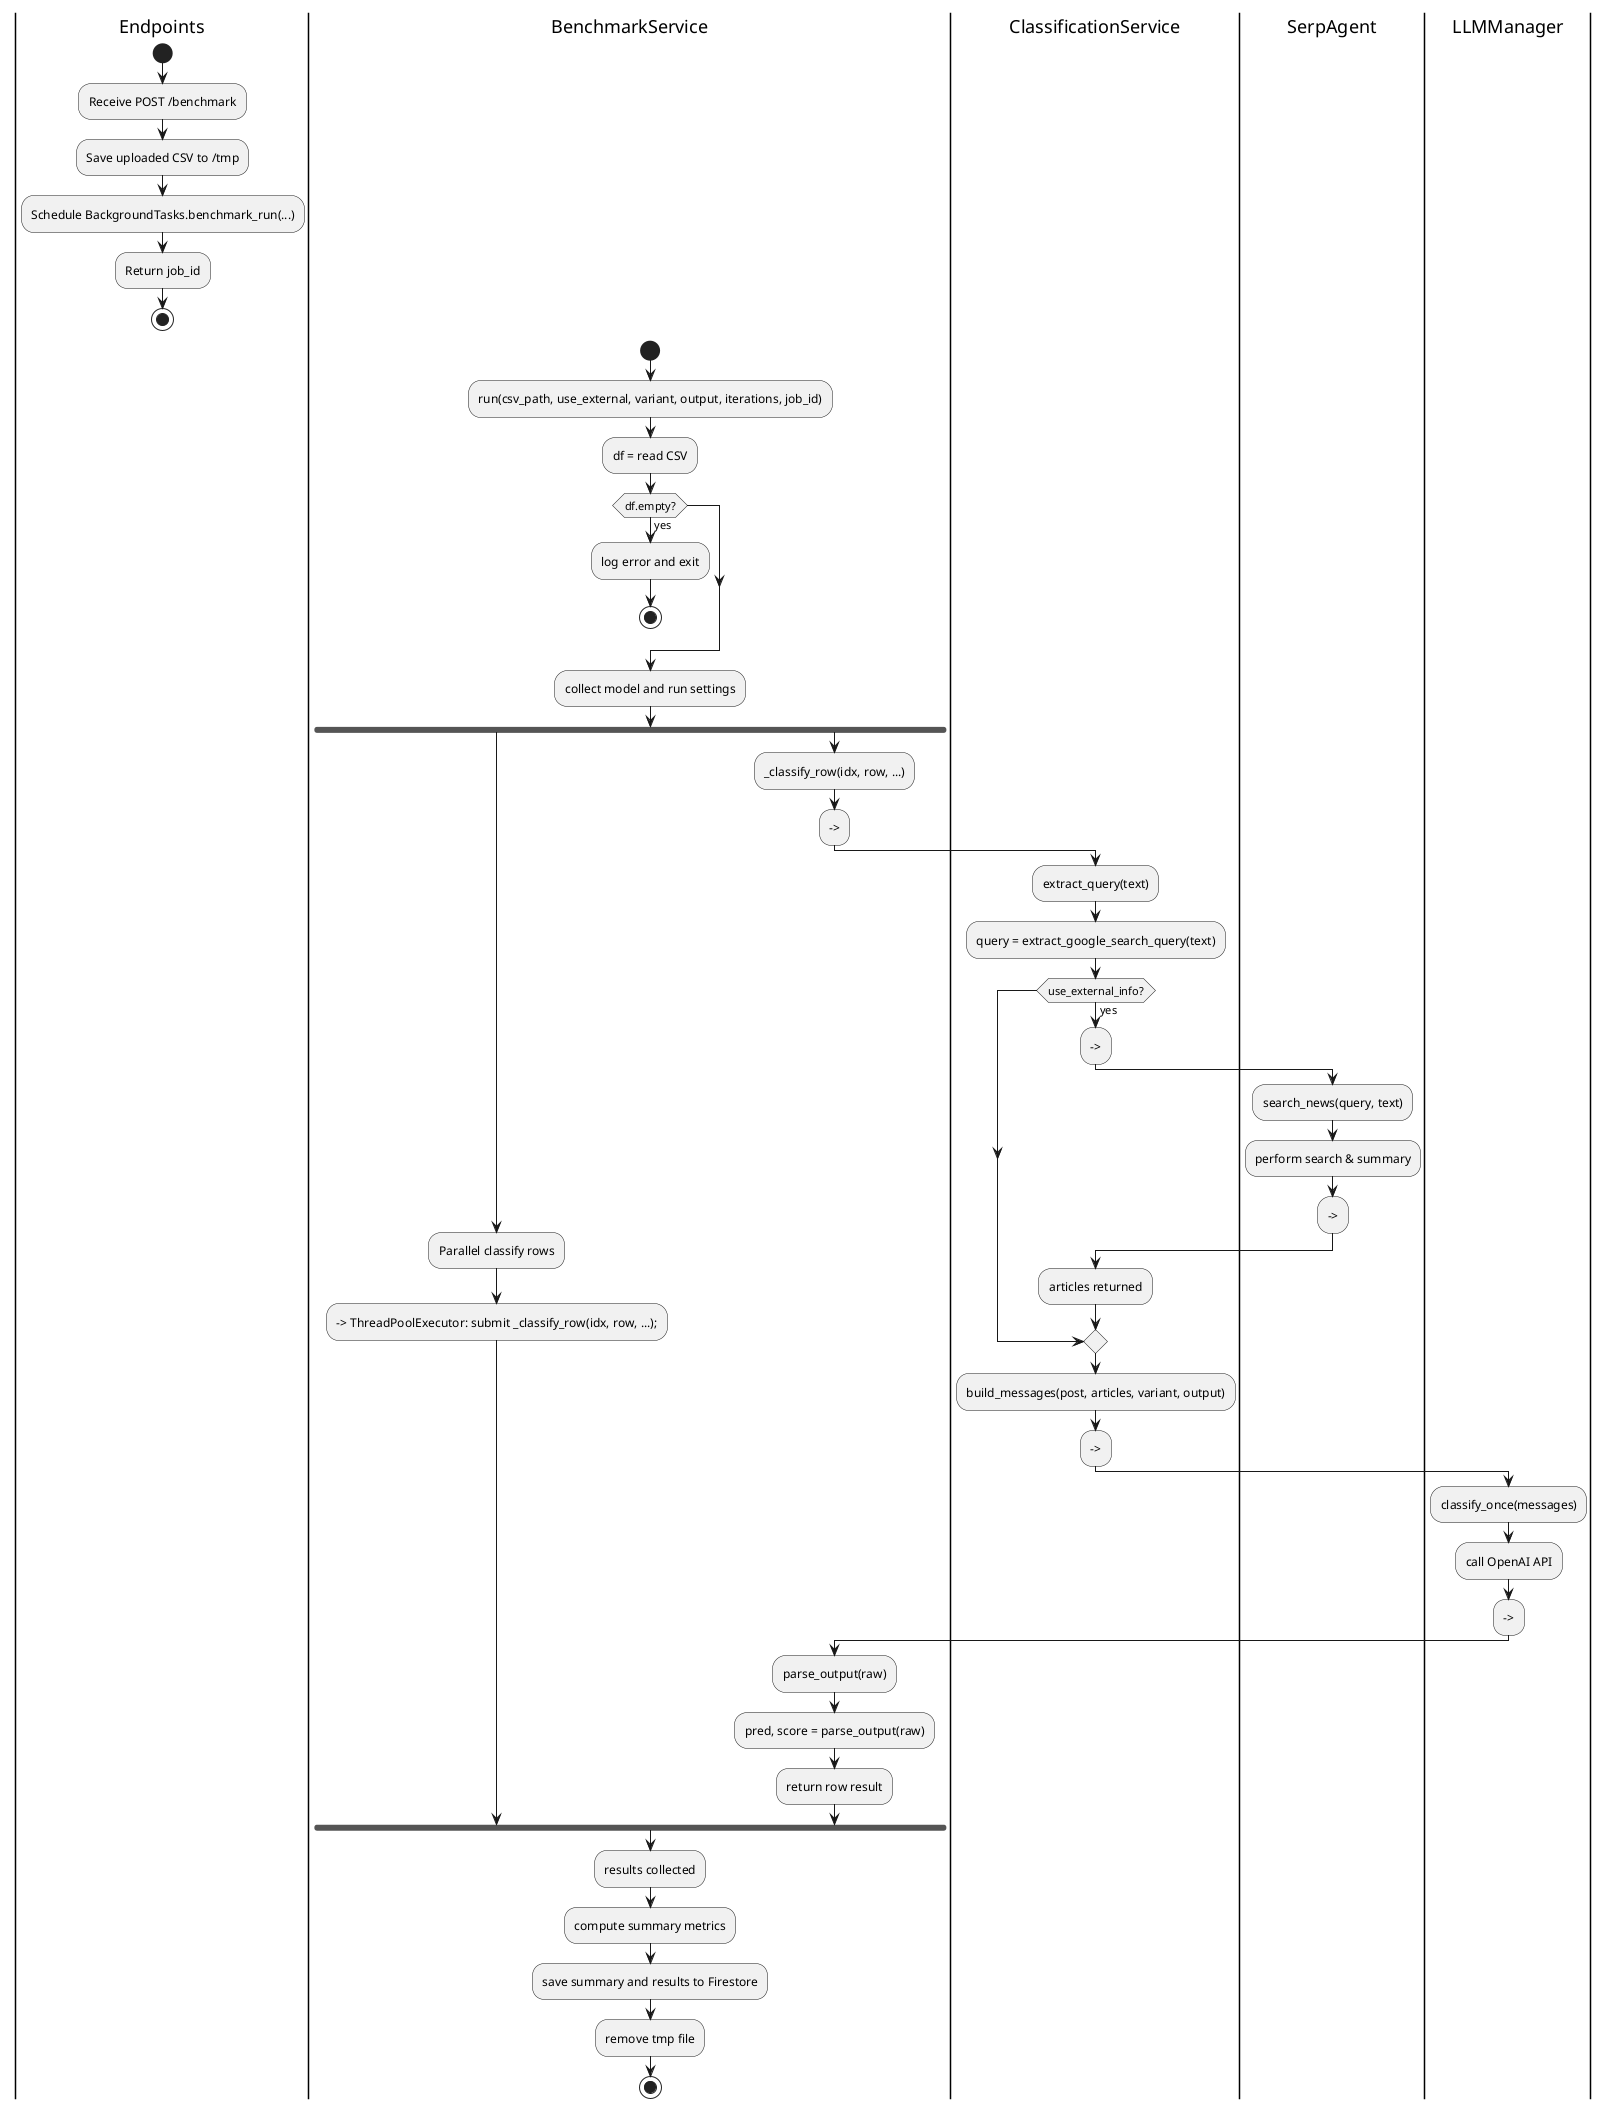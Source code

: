 @startuml BenchmarkFlow
|Endpoints|
start
:Receive POST /benchmark;
:Save uploaded CSV to /tmp;
:Schedule BackgroundTasks.benchmark_run(...);
:Return job_id;
stop

|BenchmarkService|
start
:run(csv_path, use_external, variant, output, iterations, job_id);
:df = read CSV;
if (df.empty?) then (yes)
    :log error and exit;
    stop
endif
:collect model and run settings;

fork
    :Parallel classify rows;
    --> ThreadPoolExecutor: submit _classify_row(idx, row, ...);
fork again
    :_classify_row(idx, row, ...);
    -->
    |ClassificationService|
    :extract_query(text);
    :query = extract_google_search_query(text);
    if (use_external_info?) then (yes)
        -->
        |SerpAgent|
        :search_news(query, text);
        :perform search & summary;
        -->
        |ClassificationService|
        :articles returned;
    endif
    :build_messages(post, articles, variant, output);
    -->
    |LLMManager|
    :classify_once(messages);
    :call OpenAI API;
    -->
    |BenchmarkService|
    :parse_output(raw);
    :pred, score = parse_output(raw);
    :return row result;
end fork

:results collected;
:compute summary metrics;
:save summary and results to Firestore;
:remove tmp file;
stop
@enduml
